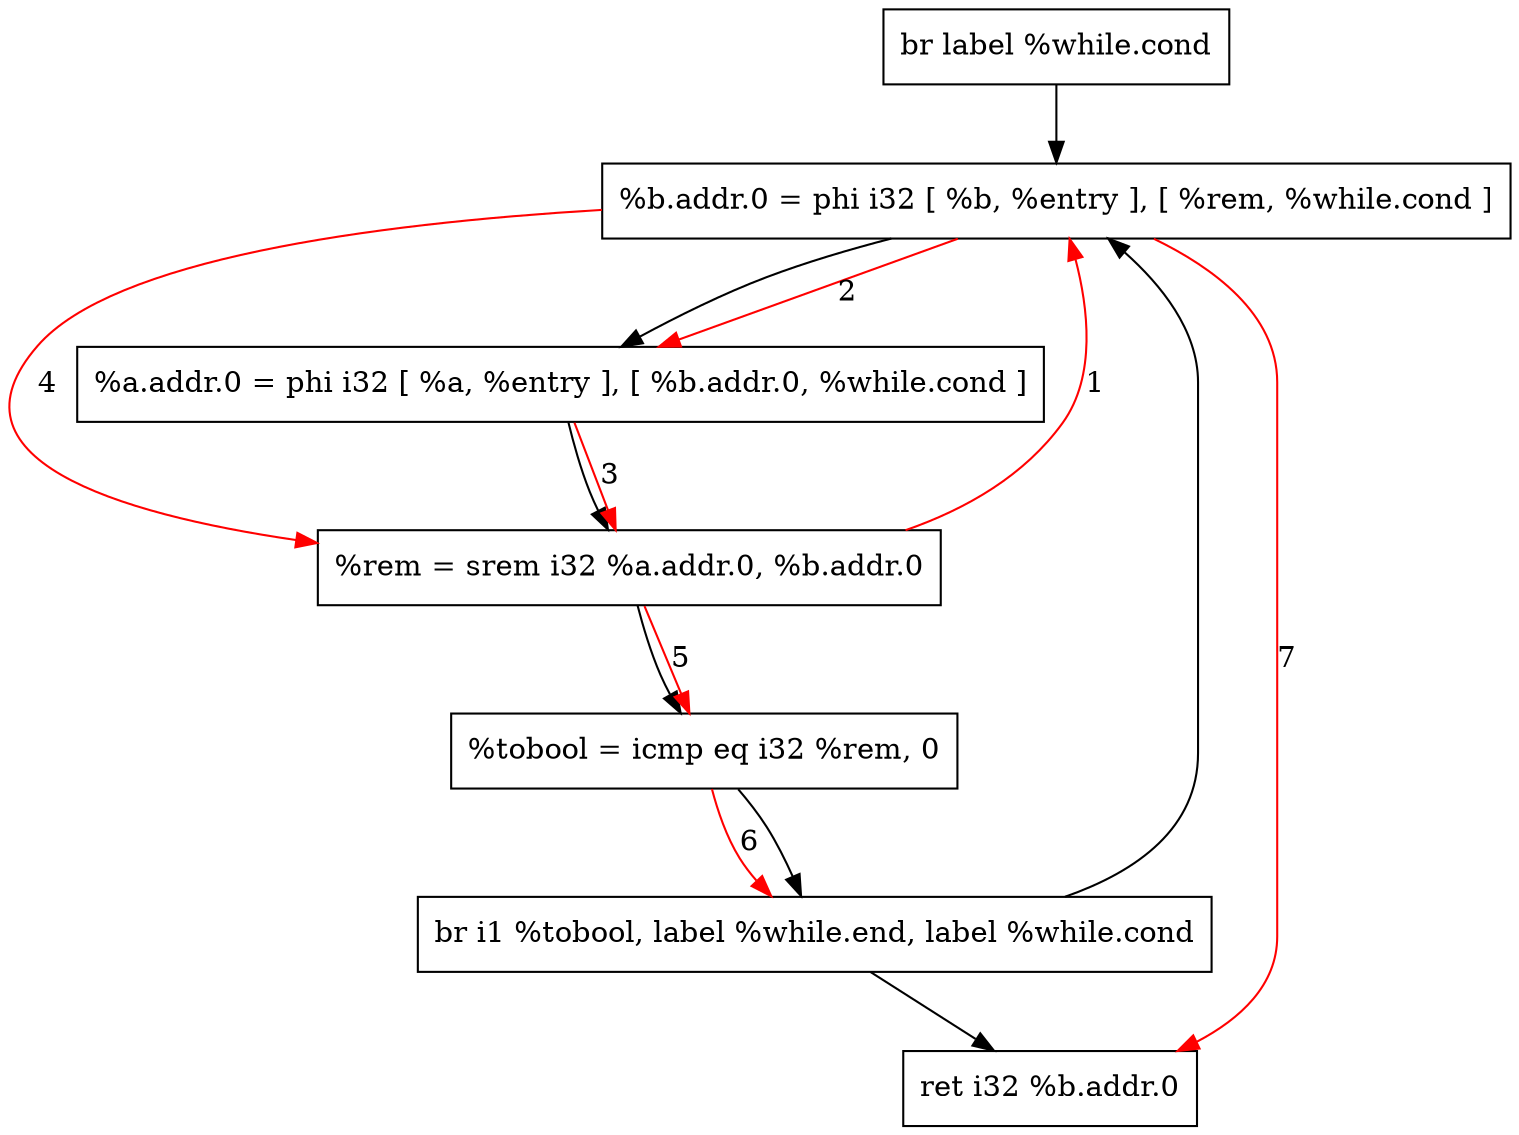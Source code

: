 digraph "CDFG for'func' function" {
	Node0x559f08db4a38[shape=record, label="  br label %while.cond"]
	Node0x559f08db4ab8[shape=record, label="  %b.addr.0 = phi i32 [ %b, %entry ], [ %rem, %while.cond ]"]
	Node0x559f08db4b88[shape=record, label="  %a.addr.0 = phi i32 [ %a, %entry ], [ %b.addr.0, %while.cond ]"]
	Node0x559f08db4c80[shape=record, label="  %rem = srem i32 %a.addr.0, %b.addr.0"]
	Node0x559f08db5300[shape=record, label="  %tobool = icmp eq i32 %rem, 0"]
	Node0x559f08d3ec98[shape=record, label="  br i1 %tobool, label %while.end, label %while.cond"]
	Node0x559f08db4958[shape=record, label="  ret i32 %b.addr.0"]
	Node0x559f08db4a38 -> Node0x559f08db4ab8
	Node0x559f08db4ab8 -> Node0x559f08db4b88
	Node0x559f08db4b88 -> Node0x559f08db4c80
	Node0x559f08db4c80 -> Node0x559f08db5300
	Node0x559f08db5300 -> Node0x559f08d3ec98
	Node0x559f08d3ec98 -> Node0x559f08db4958
	Node0x559f08d3ec98 -> Node0x559f08db4ab8
edge [color=red]
	Node0x559f08db4c80 -> Node0x559f08db4ab8[label="1"]
	Node0x559f08db4ab8 -> Node0x559f08db4b88[label="2"]
	Node0x559f08db4b88 -> Node0x559f08db4c80[label="3"]
	Node0x559f08db4ab8 -> Node0x559f08db4c80[label="4"]
	Node0x559f08db4c80 -> Node0x559f08db5300[label="5"]
	Node0x559f08db5300 -> Node0x559f08d3ec98[label="6"]
	Node0x559f08db4ab8 -> Node0x559f08db4958[label="7"]
}
